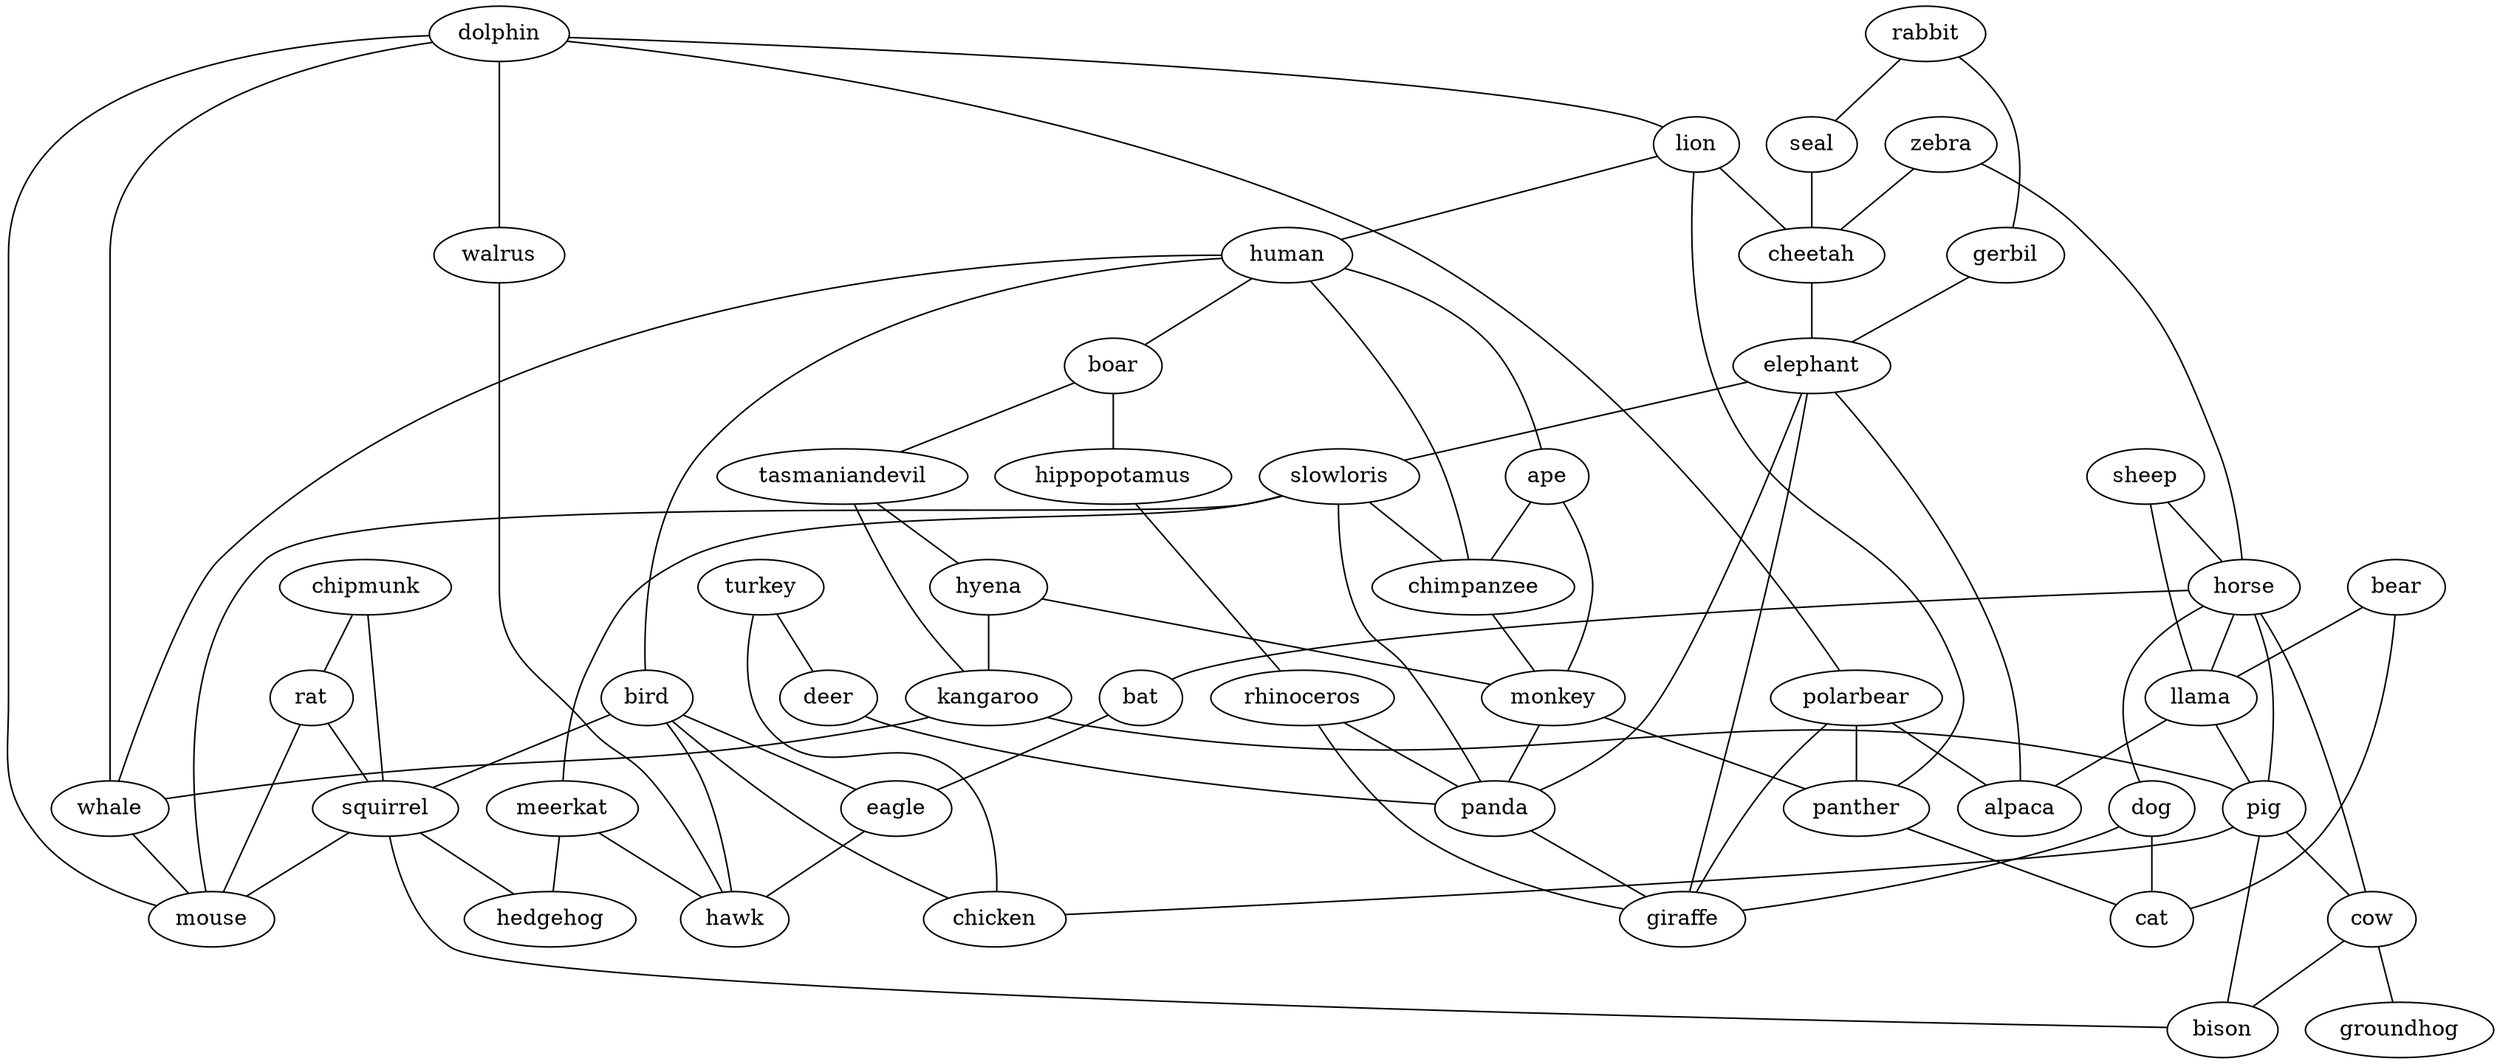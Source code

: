 strict graph G {
rabbit;
turkey;
dolphin;
deer;
lion;
zebra;
human;
seal;
boar;
hippopotamus;
tasmaniandevil;
hyena;
gerbil;
rhinoceros;
chipmunk;
cheetah;
ape;
bird;
rat;
polarbear;
sheep;
squirrel;
kangaroo;
elephant;
horse;
bear;
slowloris;
chimpanzee;
llama;
alpaca;
whale;
pig;
monkey;
bat;
cow;
groundhog;
panther;
dog;
cat;
panda;
chicken;
giraffe;
bison;
meerkat;
mouse;
walrus;
eagle;
hawk;
hedgehog;
rabbit -- seal  [weight=1];
rabbit -- gerbil  [weight=1];
turkey -- chicken  [weight=1];
turkey -- deer  [weight=1];
dolphin -- walrus  [weight=1];
dolphin -- lion  [weight=1];
dolphin -- whale  [weight=1];
dolphin -- mouse  [weight=1];
dolphin -- polarbear  [weight=1];
deer -- panda  [weight=1];
lion -- panther  [weight=1];
lion -- human  [weight=1];
lion -- cheetah  [weight=1];
zebra -- cheetah  [weight=1];
zebra -- horse  [weight=1];
human -- chimpanzee  [weight=1];
human -- boar  [weight=1];
human -- whale  [weight=1];
human -- bird  [weight=1];
human -- ape  [weight=1];
seal -- cheetah  [weight=1];
boar -- tasmaniandevil  [weight=1];
boar -- hippopotamus  [weight=1];
hippopotamus -- rhinoceros  [weight=1];
tasmaniandevil -- hyena  [weight=1];
tasmaniandevil -- kangaroo  [weight=1];
hyena -- kangaroo  [weight=1];
hyena -- monkey  [weight=1];
gerbil -- elephant  [weight=1];
rhinoceros -- giraffe  [weight=1];
rhinoceros -- panda  [weight=1];
chipmunk -- rat  [weight=1];
chipmunk -- squirrel  [weight=1];
cheetah -- elephant  [weight=1];
ape -- monkey  [weight=1];
ape -- chimpanzee  [weight=1];
bird -- eagle  [weight=1];
bird -- squirrel  [weight=1];
bird -- chicken  [weight=1];
bird -- hawk  [weight=1];
rat -- mouse  [weight=1];
rat -- squirrel  [weight=1];
polarbear -- giraffe  [weight=1];
polarbear -- alpaca  [weight=1];
polarbear -- panther  [weight=1];
sheep -- horse  [weight=1];
sheep -- llama  [weight=1];
squirrel -- bison  [weight=1];
squirrel -- mouse  [weight=1];
squirrel -- hedgehog  [weight=1];
kangaroo -- whale  [weight=1];
kangaroo -- pig  [weight=1];
elephant -- slowloris  [weight=1];
elephant -- alpaca  [weight=1];
elephant -- giraffe  [weight=1];
elephant -- panda  [weight=1];
horse -- bat  [weight=1];
horse -- cow  [weight=1];
horse -- dog  [weight=1];
horse -- llama  [weight=1];
horse -- pig  [weight=1];
bear -- llama  [weight=1];
bear -- cat  [weight=1];
slowloris -- chimpanzee  [weight=1];
slowloris -- panda  [weight=1];
slowloris -- mouse  [weight=1];
slowloris -- meerkat  [weight=1];
chimpanzee -- monkey  [weight=1];
llama -- alpaca  [weight=1];
llama -- pig  [weight=1];
whale -- mouse  [weight=1];
pig -- cow  [weight=1];
pig -- bison  [weight=1];
pig -- chicken  [weight=1];
monkey -- panther  [weight=1];
monkey -- panda  [weight=1];
bat -- eagle  [weight=1];
cow -- groundhog  [weight=1];
cow -- bison  [weight=1];
panther -- cat  [weight=1];
dog -- giraffe  [weight=1];
dog -- cat  [weight=1];
panda -- giraffe  [weight=1];
meerkat -- hawk  [weight=1];
meerkat -- hedgehog  [weight=1];
walrus -- hawk  [weight=1];
eagle -- hawk  [weight=1];
}
